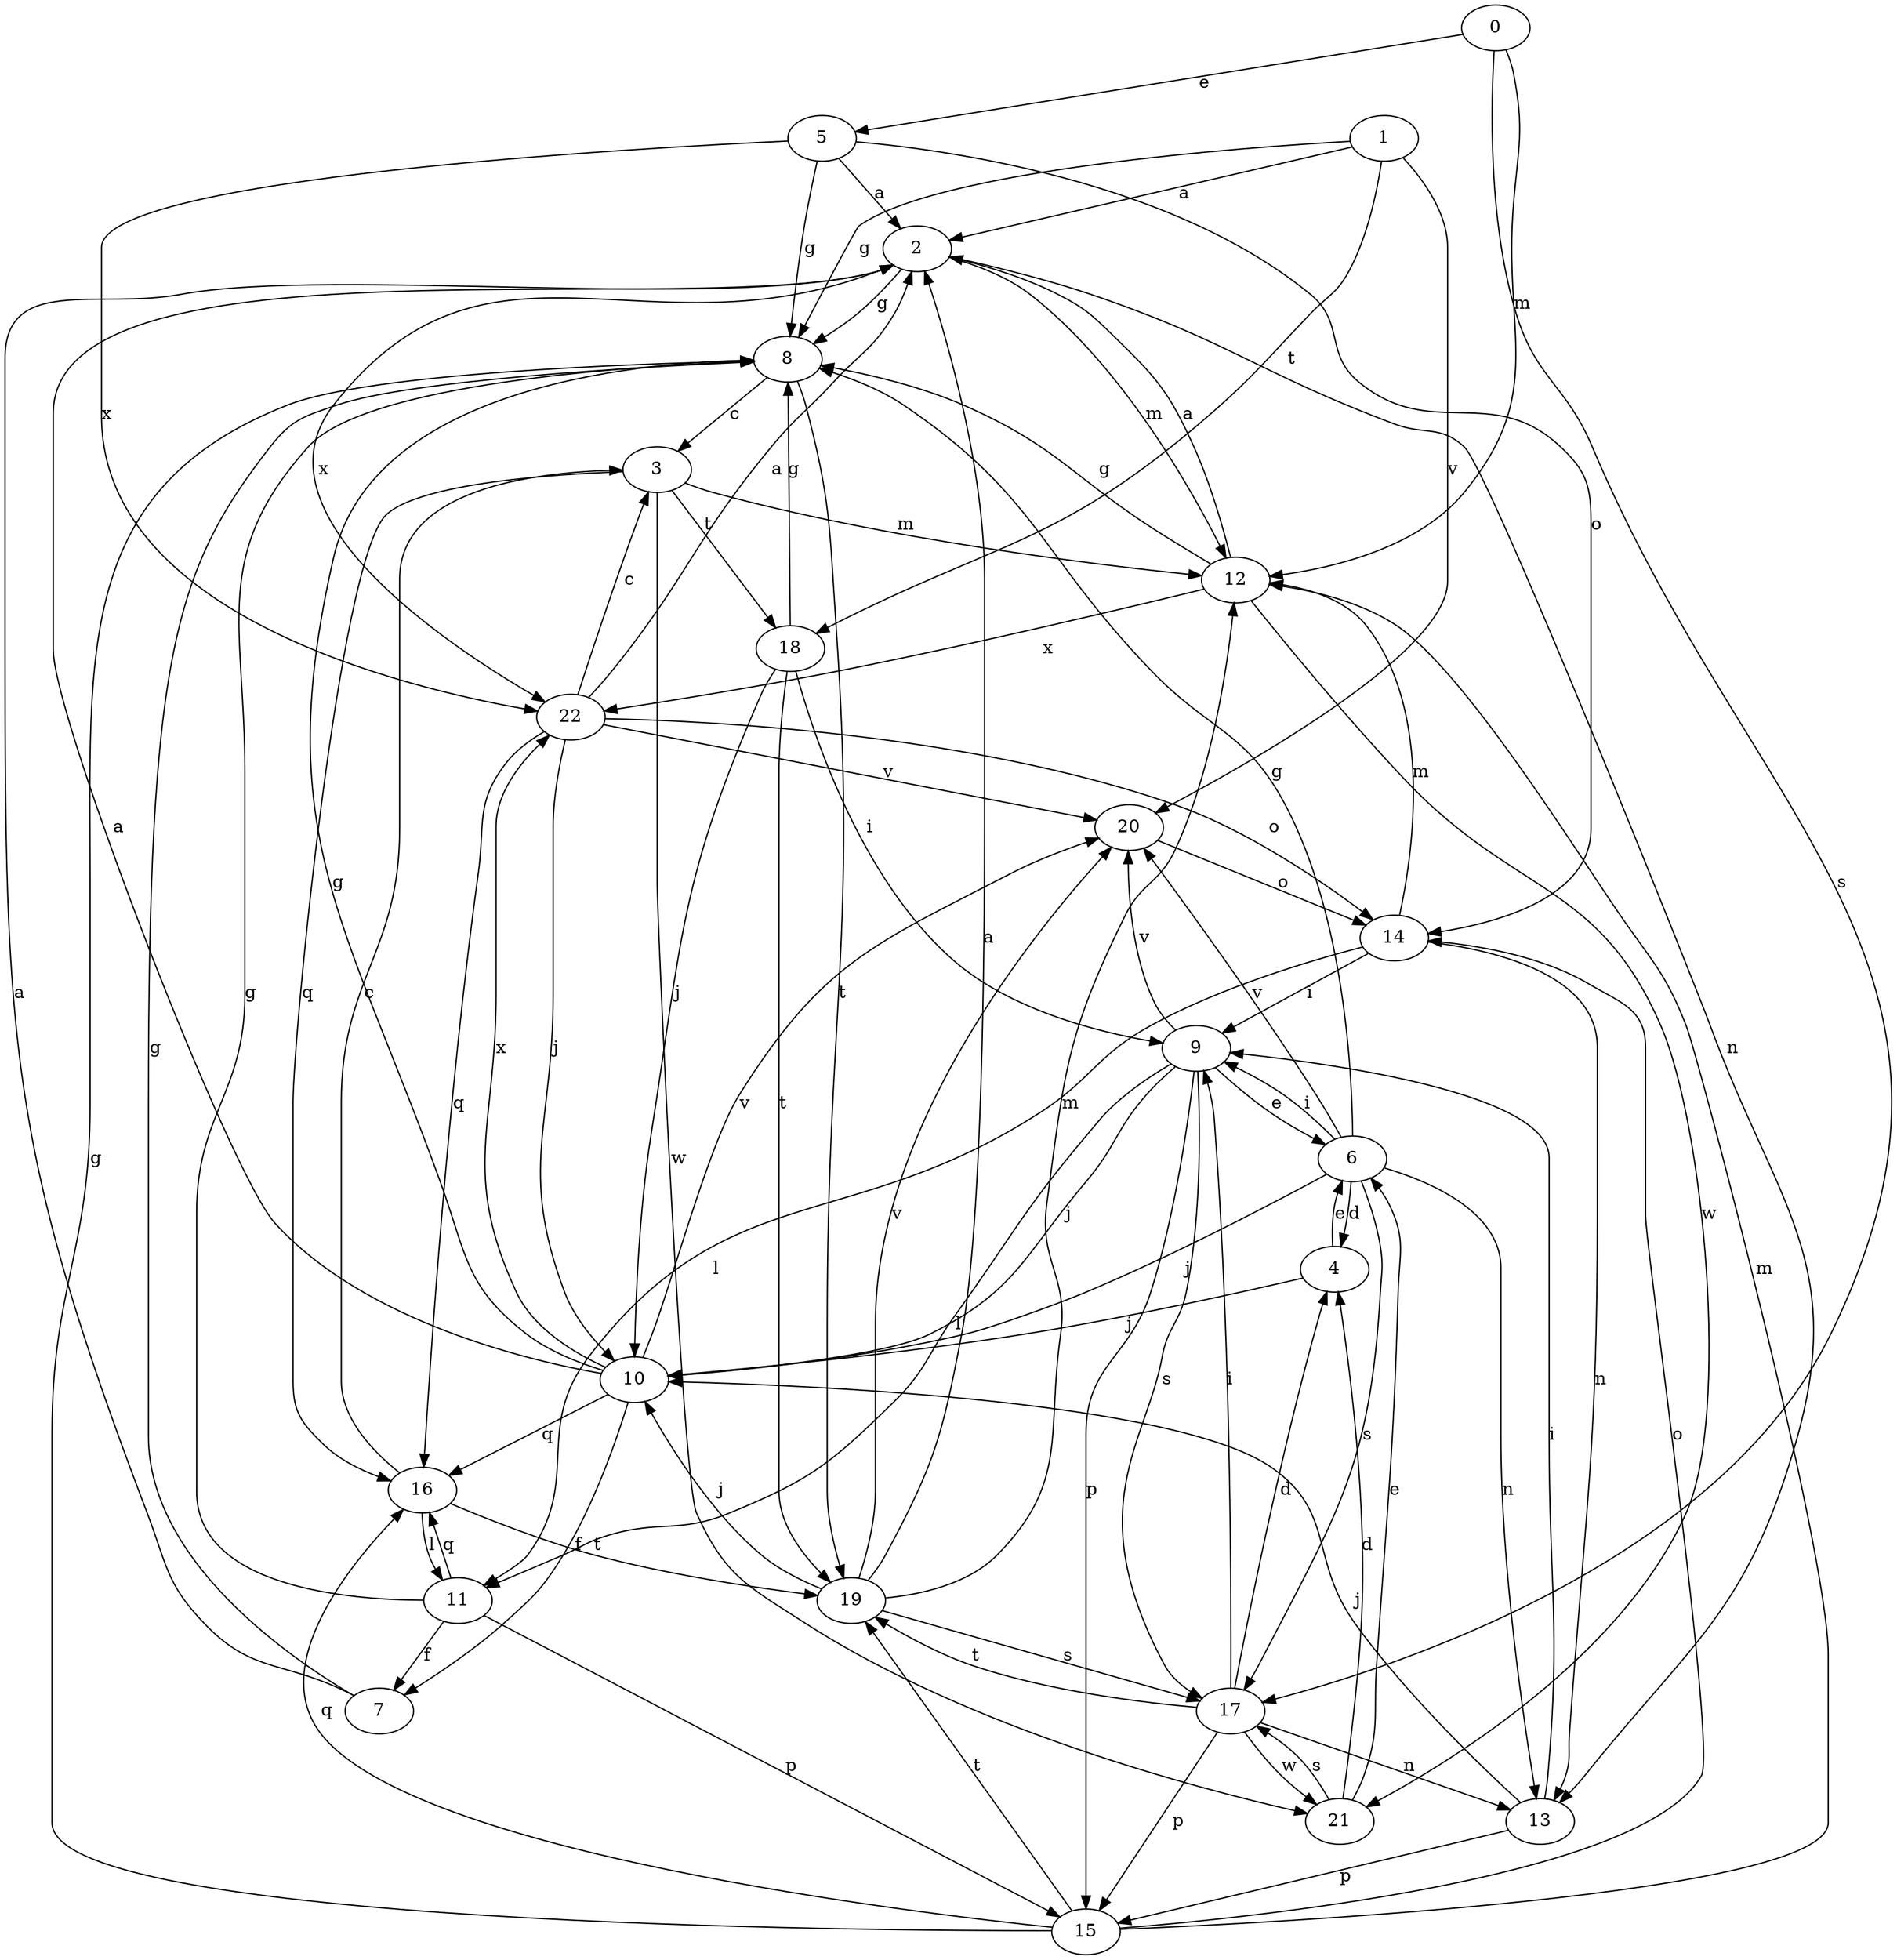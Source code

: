 strict digraph  {
1;
2;
3;
4;
5;
0;
6;
7;
8;
9;
10;
11;
12;
13;
14;
15;
16;
17;
18;
19;
20;
21;
22;
1 -> 2  [label=a];
1 -> 8  [label=g];
1 -> 18  [label=t];
1 -> 20  [label=v];
2 -> 8  [label=g];
2 -> 12  [label=m];
2 -> 13  [label=n];
2 -> 22  [label=x];
3 -> 12  [label=m];
3 -> 16  [label=q];
3 -> 18  [label=t];
3 -> 21  [label=w];
4 -> 6  [label=e];
4 -> 10  [label=j];
5 -> 2  [label=a];
5 -> 8  [label=g];
5 -> 14  [label=o];
5 -> 22  [label=x];
0 -> 5  [label=e];
0 -> 12  [label=m];
0 -> 17  [label=s];
6 -> 4  [label=d];
6 -> 8  [label=g];
6 -> 9  [label=i];
6 -> 10  [label=j];
6 -> 13  [label=n];
6 -> 17  [label=s];
6 -> 20  [label=v];
7 -> 2  [label=a];
7 -> 8  [label=g];
8 -> 3  [label=c];
8 -> 19  [label=t];
9 -> 6  [label=e];
9 -> 10  [label=j];
9 -> 11  [label=l];
9 -> 15  [label=p];
9 -> 17  [label=s];
9 -> 20  [label=v];
10 -> 2  [label=a];
10 -> 7  [label=f];
10 -> 8  [label=g];
10 -> 16  [label=q];
10 -> 20  [label=v];
10 -> 22  [label=x];
11 -> 7  [label=f];
11 -> 8  [label=g];
11 -> 15  [label=p];
11 -> 16  [label=q];
12 -> 2  [label=a];
12 -> 8  [label=g];
12 -> 21  [label=w];
12 -> 22  [label=x];
13 -> 9  [label=i];
13 -> 10  [label=j];
13 -> 15  [label=p];
14 -> 9  [label=i];
14 -> 11  [label=l];
14 -> 12  [label=m];
14 -> 13  [label=n];
15 -> 8  [label=g];
15 -> 12  [label=m];
15 -> 14  [label=o];
15 -> 16  [label=q];
15 -> 19  [label=t];
16 -> 3  [label=c];
16 -> 11  [label=l];
16 -> 19  [label=t];
17 -> 4  [label=d];
17 -> 9  [label=i];
17 -> 13  [label=n];
17 -> 15  [label=p];
17 -> 19  [label=t];
17 -> 21  [label=w];
18 -> 8  [label=g];
18 -> 9  [label=i];
18 -> 10  [label=j];
18 -> 19  [label=t];
19 -> 2  [label=a];
19 -> 10  [label=j];
19 -> 12  [label=m];
19 -> 17  [label=s];
19 -> 20  [label=v];
20 -> 14  [label=o];
21 -> 4  [label=d];
21 -> 6  [label=e];
21 -> 17  [label=s];
22 -> 2  [label=a];
22 -> 3  [label=c];
22 -> 10  [label=j];
22 -> 14  [label=o];
22 -> 16  [label=q];
22 -> 20  [label=v];
}

